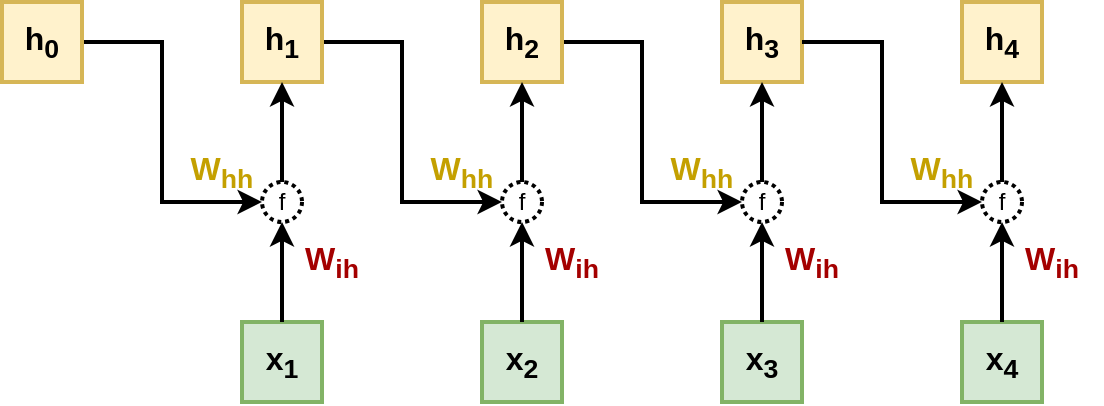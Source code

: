 <mxfile version="25.0.3">
  <diagram name="Page-1" id="-Mqs1Dr5-py3yci1nZ4G">
    <mxGraphModel dx="819" dy="409" grid="1" gridSize="10" guides="1" tooltips="1" connect="1" arrows="1" fold="1" page="1" pageScale="1" pageWidth="827" pageHeight="1169" math="0" shadow="0">
      <root>
        <mxCell id="0" />
        <mxCell id="1" parent="0" />
        <mxCell id="eINzgIuend_n-zqg4X1g-13" style="edgeStyle=orthogonalEdgeStyle;rounded=0;orthogonalLoop=1;jettySize=auto;html=1;entryX=0;entryY=0.5;entryDx=0;entryDy=0;strokeWidth=2;" edge="1" parent="1" source="eINzgIuend_n-zqg4X1g-1" target="eINzgIuend_n-zqg4X1g-12">
          <mxGeometry relative="1" as="geometry">
            <Array as="points">
              <mxPoint x="320" y="260" />
              <mxPoint x="320" y="340" />
            </Array>
          </mxGeometry>
        </mxCell>
        <mxCell id="eINzgIuend_n-zqg4X1g-1" value="&lt;font style=&quot;font-size: 16px;&quot;&gt;&lt;b&gt;h&lt;sub&gt;1&lt;/sub&gt;&lt;/b&gt;&lt;/font&gt;" style="rounded=0;whiteSpace=wrap;html=1;strokeWidth=2;fillColor=#fff2cc;strokeColor=#d6b656;" vertex="1" parent="1">
          <mxGeometry x="240" y="240" width="40" height="40" as="geometry" />
        </mxCell>
        <mxCell id="eINzgIuend_n-zqg4X1g-3" style="edgeStyle=orthogonalEdgeStyle;rounded=0;orthogonalLoop=1;jettySize=auto;html=1;entryX=0.5;entryY=1;entryDx=0;entryDy=0;strokeWidth=2;" edge="1" parent="1" source="eINzgIuend_n-zqg4X1g-6" target="eINzgIuend_n-zqg4X1g-1">
          <mxGeometry relative="1" as="geometry" />
        </mxCell>
        <mxCell id="eINzgIuend_n-zqg4X1g-2" value="&lt;font style=&quot;font-size: 16px;&quot;&gt;&lt;b&gt;x&lt;sub&gt;1&lt;/sub&gt;&lt;/b&gt;&lt;/font&gt;" style="rounded=0;whiteSpace=wrap;html=1;strokeWidth=2;fillColor=#d5e8d4;strokeColor=#82b366;" vertex="1" parent="1">
          <mxGeometry x="240" y="400" width="40" height="40" as="geometry" />
        </mxCell>
        <mxCell id="eINzgIuend_n-zqg4X1g-5" style="edgeStyle=orthogonalEdgeStyle;rounded=0;orthogonalLoop=1;jettySize=auto;html=1;entryX=0;entryY=0.5;entryDx=0;entryDy=0;strokeWidth=2;" edge="1" parent="1" source="eINzgIuend_n-zqg4X1g-4" target="eINzgIuend_n-zqg4X1g-6">
          <mxGeometry relative="1" as="geometry">
            <Array as="points">
              <mxPoint x="200" y="260" />
              <mxPoint x="200" y="340" />
            </Array>
          </mxGeometry>
        </mxCell>
        <mxCell id="eINzgIuend_n-zqg4X1g-4" value="&lt;font style=&quot;font-size: 16px;&quot;&gt;&lt;b&gt;h&lt;sub&gt;0&lt;/sub&gt;&lt;/b&gt;&lt;/font&gt;" style="rounded=0;whiteSpace=wrap;html=1;strokeWidth=2;fillColor=#fff2cc;strokeColor=#d6b656;" vertex="1" parent="1">
          <mxGeometry x="120" y="240" width="40" height="40" as="geometry" />
        </mxCell>
        <mxCell id="eINzgIuend_n-zqg4X1g-7" value="" style="edgeStyle=orthogonalEdgeStyle;rounded=0;orthogonalLoop=1;jettySize=auto;html=1;entryX=0.5;entryY=1;entryDx=0;entryDy=0;strokeWidth=2;" edge="1" parent="1" source="eINzgIuend_n-zqg4X1g-2" target="eINzgIuend_n-zqg4X1g-6">
          <mxGeometry relative="1" as="geometry">
            <mxPoint x="260" y="400" as="sourcePoint" />
            <mxPoint x="260" y="280" as="targetPoint" />
          </mxGeometry>
        </mxCell>
        <mxCell id="eINzgIuend_n-zqg4X1g-6" value="f" style="ellipse;whiteSpace=wrap;html=1;aspect=fixed;strokeWidth=2;dashed=1;dashPattern=1 1;" vertex="1" parent="1">
          <mxGeometry x="250" y="330" width="20" height="20" as="geometry" />
        </mxCell>
        <mxCell id="eINzgIuend_n-zqg4X1g-19" style="edgeStyle=orthogonalEdgeStyle;rounded=0;orthogonalLoop=1;jettySize=auto;html=1;entryX=0;entryY=0.5;entryDx=0;entryDy=0;strokeWidth=2;" edge="1" parent="1" source="eINzgIuend_n-zqg4X1g-8" target="eINzgIuend_n-zqg4X1g-18">
          <mxGeometry relative="1" as="geometry">
            <Array as="points">
              <mxPoint x="440" y="260" />
              <mxPoint x="440" y="340" />
            </Array>
          </mxGeometry>
        </mxCell>
        <mxCell id="eINzgIuend_n-zqg4X1g-8" value="&lt;font style=&quot;font-size: 16px;&quot;&gt;&lt;b&gt;h&lt;sub&gt;2&lt;/sub&gt;&lt;/b&gt;&lt;/font&gt;" style="rounded=0;whiteSpace=wrap;html=1;strokeWidth=2;fillColor=#fff2cc;strokeColor=#d6b656;" vertex="1" parent="1">
          <mxGeometry x="360" y="240" width="40" height="40" as="geometry" />
        </mxCell>
        <mxCell id="eINzgIuend_n-zqg4X1g-9" style="edgeStyle=orthogonalEdgeStyle;rounded=0;orthogonalLoop=1;jettySize=auto;html=1;entryX=0.5;entryY=1;entryDx=0;entryDy=0;strokeWidth=2;" edge="1" parent="1" source="eINzgIuend_n-zqg4X1g-12" target="eINzgIuend_n-zqg4X1g-8">
          <mxGeometry relative="1" as="geometry" />
        </mxCell>
        <mxCell id="eINzgIuend_n-zqg4X1g-10" value="&lt;font style=&quot;font-size: 16px;&quot;&gt;&lt;b&gt;x&lt;sub&gt;2&lt;/sub&gt;&lt;/b&gt;&lt;/font&gt;" style="rounded=0;whiteSpace=wrap;html=1;strokeWidth=2;fillColor=#d5e8d4;strokeColor=#82b366;" vertex="1" parent="1">
          <mxGeometry x="360" y="400" width="40" height="40" as="geometry" />
        </mxCell>
        <mxCell id="eINzgIuend_n-zqg4X1g-11" value="" style="edgeStyle=orthogonalEdgeStyle;rounded=0;orthogonalLoop=1;jettySize=auto;html=1;entryX=0.5;entryY=1;entryDx=0;entryDy=0;strokeWidth=2;" edge="1" parent="1" source="eINzgIuend_n-zqg4X1g-10" target="eINzgIuend_n-zqg4X1g-12">
          <mxGeometry relative="1" as="geometry">
            <mxPoint x="380" y="400" as="sourcePoint" />
            <mxPoint x="380" y="280" as="targetPoint" />
          </mxGeometry>
        </mxCell>
        <mxCell id="eINzgIuend_n-zqg4X1g-12" value="f" style="ellipse;whiteSpace=wrap;html=1;aspect=fixed;strokeWidth=2;dashed=1;dashPattern=1 1;" vertex="1" parent="1">
          <mxGeometry x="370" y="330" width="20" height="20" as="geometry" />
        </mxCell>
        <mxCell id="eINzgIuend_n-zqg4X1g-14" value="&lt;font style=&quot;font-size: 16px;&quot;&gt;&lt;b&gt;h&lt;sub&gt;3&lt;/sub&gt;&lt;/b&gt;&lt;/font&gt;" style="rounded=0;whiteSpace=wrap;html=1;strokeWidth=2;fillColor=#fff2cc;strokeColor=#d6b656;" vertex="1" parent="1">
          <mxGeometry x="480" y="240" width="40" height="40" as="geometry" />
        </mxCell>
        <mxCell id="eINzgIuend_n-zqg4X1g-15" style="edgeStyle=orthogonalEdgeStyle;rounded=0;orthogonalLoop=1;jettySize=auto;html=1;entryX=0.5;entryY=1;entryDx=0;entryDy=0;strokeWidth=2;" edge="1" parent="1" source="eINzgIuend_n-zqg4X1g-18" target="eINzgIuend_n-zqg4X1g-14">
          <mxGeometry relative="1" as="geometry" />
        </mxCell>
        <mxCell id="eINzgIuend_n-zqg4X1g-16" value="&lt;font style=&quot;font-size: 16px;&quot;&gt;&lt;b&gt;x&lt;sub&gt;3&lt;/sub&gt;&lt;/b&gt;&lt;/font&gt;" style="rounded=0;whiteSpace=wrap;html=1;strokeWidth=2;fillColor=#d5e8d4;strokeColor=#82b366;" vertex="1" parent="1">
          <mxGeometry x="480" y="400" width="40" height="40" as="geometry" />
        </mxCell>
        <mxCell id="eINzgIuend_n-zqg4X1g-17" value="" style="edgeStyle=orthogonalEdgeStyle;rounded=0;orthogonalLoop=1;jettySize=auto;html=1;entryX=0.5;entryY=1;entryDx=0;entryDy=0;strokeWidth=2;" edge="1" parent="1" source="eINzgIuend_n-zqg4X1g-16" target="eINzgIuend_n-zqg4X1g-18">
          <mxGeometry relative="1" as="geometry">
            <mxPoint x="500" y="400" as="sourcePoint" />
            <mxPoint x="500" y="280" as="targetPoint" />
          </mxGeometry>
        </mxCell>
        <mxCell id="eINzgIuend_n-zqg4X1g-18" value="f" style="ellipse;whiteSpace=wrap;html=1;aspect=fixed;strokeWidth=2;dashed=1;dashPattern=1 1;" vertex="1" parent="1">
          <mxGeometry x="490" y="330" width="20" height="20" as="geometry" />
        </mxCell>
        <mxCell id="eINzgIuend_n-zqg4X1g-20" style="edgeStyle=orthogonalEdgeStyle;rounded=0;orthogonalLoop=1;jettySize=auto;html=1;entryX=0;entryY=0.5;entryDx=0;entryDy=0;strokeWidth=2;" edge="1" parent="1" target="eINzgIuend_n-zqg4X1g-25">
          <mxGeometry relative="1" as="geometry">
            <mxPoint x="520" y="260" as="sourcePoint" />
            <Array as="points">
              <mxPoint x="560" y="260" />
              <mxPoint x="560" y="340" />
            </Array>
          </mxGeometry>
        </mxCell>
        <mxCell id="eINzgIuend_n-zqg4X1g-21" value="&lt;font style=&quot;font-size: 16px;&quot;&gt;&lt;b&gt;h&lt;sub&gt;4&lt;/sub&gt;&lt;/b&gt;&lt;/font&gt;" style="rounded=0;whiteSpace=wrap;html=1;strokeWidth=2;fillColor=#fff2cc;strokeColor=#d6b656;" vertex="1" parent="1">
          <mxGeometry x="600" y="240" width="40" height="40" as="geometry" />
        </mxCell>
        <mxCell id="eINzgIuend_n-zqg4X1g-22" style="edgeStyle=orthogonalEdgeStyle;rounded=0;orthogonalLoop=1;jettySize=auto;html=1;entryX=0.5;entryY=1;entryDx=0;entryDy=0;strokeWidth=2;" edge="1" parent="1" source="eINzgIuend_n-zqg4X1g-25" target="eINzgIuend_n-zqg4X1g-21">
          <mxGeometry relative="1" as="geometry" />
        </mxCell>
        <mxCell id="eINzgIuend_n-zqg4X1g-23" value="&lt;font style=&quot;font-size: 16px;&quot;&gt;&lt;b&gt;x&lt;sub&gt;4&lt;/sub&gt;&lt;/b&gt;&lt;/font&gt;" style="rounded=0;whiteSpace=wrap;html=1;strokeWidth=2;fillColor=#d5e8d4;strokeColor=#82b366;" vertex="1" parent="1">
          <mxGeometry x="600" y="400" width="40" height="40" as="geometry" />
        </mxCell>
        <mxCell id="eINzgIuend_n-zqg4X1g-24" value="" style="edgeStyle=orthogonalEdgeStyle;rounded=0;orthogonalLoop=1;jettySize=auto;html=1;entryX=0.5;entryY=1;entryDx=0;entryDy=0;strokeWidth=2;" edge="1" parent="1" source="eINzgIuend_n-zqg4X1g-23" target="eINzgIuend_n-zqg4X1g-25">
          <mxGeometry relative="1" as="geometry">
            <mxPoint x="620" y="400" as="sourcePoint" />
            <mxPoint x="620" y="280" as="targetPoint" />
          </mxGeometry>
        </mxCell>
        <mxCell id="eINzgIuend_n-zqg4X1g-25" value="f" style="ellipse;whiteSpace=wrap;html=1;aspect=fixed;strokeWidth=2;dashed=1;dashPattern=1 1;" vertex="1" parent="1">
          <mxGeometry x="610" y="330" width="20" height="20" as="geometry" />
        </mxCell>
        <mxCell id="eINzgIuend_n-zqg4X1g-27" value="&lt;font color=&quot;#c4a000&quot; style=&quot;font-size: 16px;&quot;&gt;&lt;b&gt;W&lt;sub&gt;hh&lt;/sub&gt;&lt;/b&gt;&lt;/font&gt;" style="text;html=1;align=center;verticalAlign=middle;whiteSpace=wrap;rounded=0;" vertex="1" parent="1">
          <mxGeometry x="200" y="310" width="60" height="30" as="geometry" />
        </mxCell>
        <mxCell id="eINzgIuend_n-zqg4X1g-28" value="&lt;font color=&quot;#a40000&quot; style=&quot;font-size: 16px;&quot;&gt;&lt;b&gt;W&lt;sub&gt;ih&lt;/sub&gt;&lt;/b&gt;&lt;/font&gt;" style="text;html=1;align=center;verticalAlign=middle;whiteSpace=wrap;rounded=0;" vertex="1" parent="1">
          <mxGeometry x="260" y="350" width="50" height="40" as="geometry" />
        </mxCell>
        <mxCell id="eINzgIuend_n-zqg4X1g-29" value="&lt;font color=&quot;#c4a000&quot; style=&quot;font-size: 16px;&quot;&gt;&lt;b&gt;W&lt;sub&gt;hh&lt;/sub&gt;&lt;/b&gt;&lt;/font&gt;" style="text;html=1;align=center;verticalAlign=middle;whiteSpace=wrap;rounded=0;" vertex="1" parent="1">
          <mxGeometry x="320" y="310" width="60" height="30" as="geometry" />
        </mxCell>
        <mxCell id="eINzgIuend_n-zqg4X1g-30" value="&lt;font color=&quot;#a40000&quot; style=&quot;font-size: 16px;&quot;&gt;&lt;b&gt;W&lt;sub&gt;ih&lt;/sub&gt;&lt;/b&gt;&lt;/font&gt;" style="text;html=1;align=center;verticalAlign=middle;whiteSpace=wrap;rounded=0;" vertex="1" parent="1">
          <mxGeometry x="380" y="350" width="50" height="40" as="geometry" />
        </mxCell>
        <mxCell id="eINzgIuend_n-zqg4X1g-31" value="&lt;font color=&quot;#c4a000&quot; style=&quot;font-size: 16px;&quot;&gt;&lt;b&gt;W&lt;sub&gt;hh&lt;/sub&gt;&lt;/b&gt;&lt;/font&gt;" style="text;html=1;align=center;verticalAlign=middle;whiteSpace=wrap;rounded=0;" vertex="1" parent="1">
          <mxGeometry x="440" y="310" width="60" height="30" as="geometry" />
        </mxCell>
        <mxCell id="eINzgIuend_n-zqg4X1g-32" value="&lt;font color=&quot;#a40000&quot; style=&quot;font-size: 16px;&quot;&gt;&lt;b&gt;W&lt;sub&gt;ih&lt;/sub&gt;&lt;/b&gt;&lt;/font&gt;" style="text;html=1;align=center;verticalAlign=middle;whiteSpace=wrap;rounded=0;" vertex="1" parent="1">
          <mxGeometry x="500" y="350" width="50" height="40" as="geometry" />
        </mxCell>
        <mxCell id="eINzgIuend_n-zqg4X1g-33" value="&lt;font color=&quot;#c4a000&quot; style=&quot;font-size: 16px;&quot;&gt;&lt;b&gt;W&lt;sub&gt;hh&lt;/sub&gt;&lt;/b&gt;&lt;/font&gt;" style="text;html=1;align=center;verticalAlign=middle;whiteSpace=wrap;rounded=0;" vertex="1" parent="1">
          <mxGeometry x="560" y="310" width="60" height="30" as="geometry" />
        </mxCell>
        <mxCell id="eINzgIuend_n-zqg4X1g-34" value="&lt;font color=&quot;#a40000&quot; style=&quot;font-size: 16px;&quot;&gt;&lt;b&gt;W&lt;sub&gt;ih&lt;/sub&gt;&lt;/b&gt;&lt;/font&gt;" style="text;html=1;align=center;verticalAlign=middle;whiteSpace=wrap;rounded=0;" vertex="1" parent="1">
          <mxGeometry x="620" y="350" width="50" height="40" as="geometry" />
        </mxCell>
      </root>
    </mxGraphModel>
  </diagram>
</mxfile>

